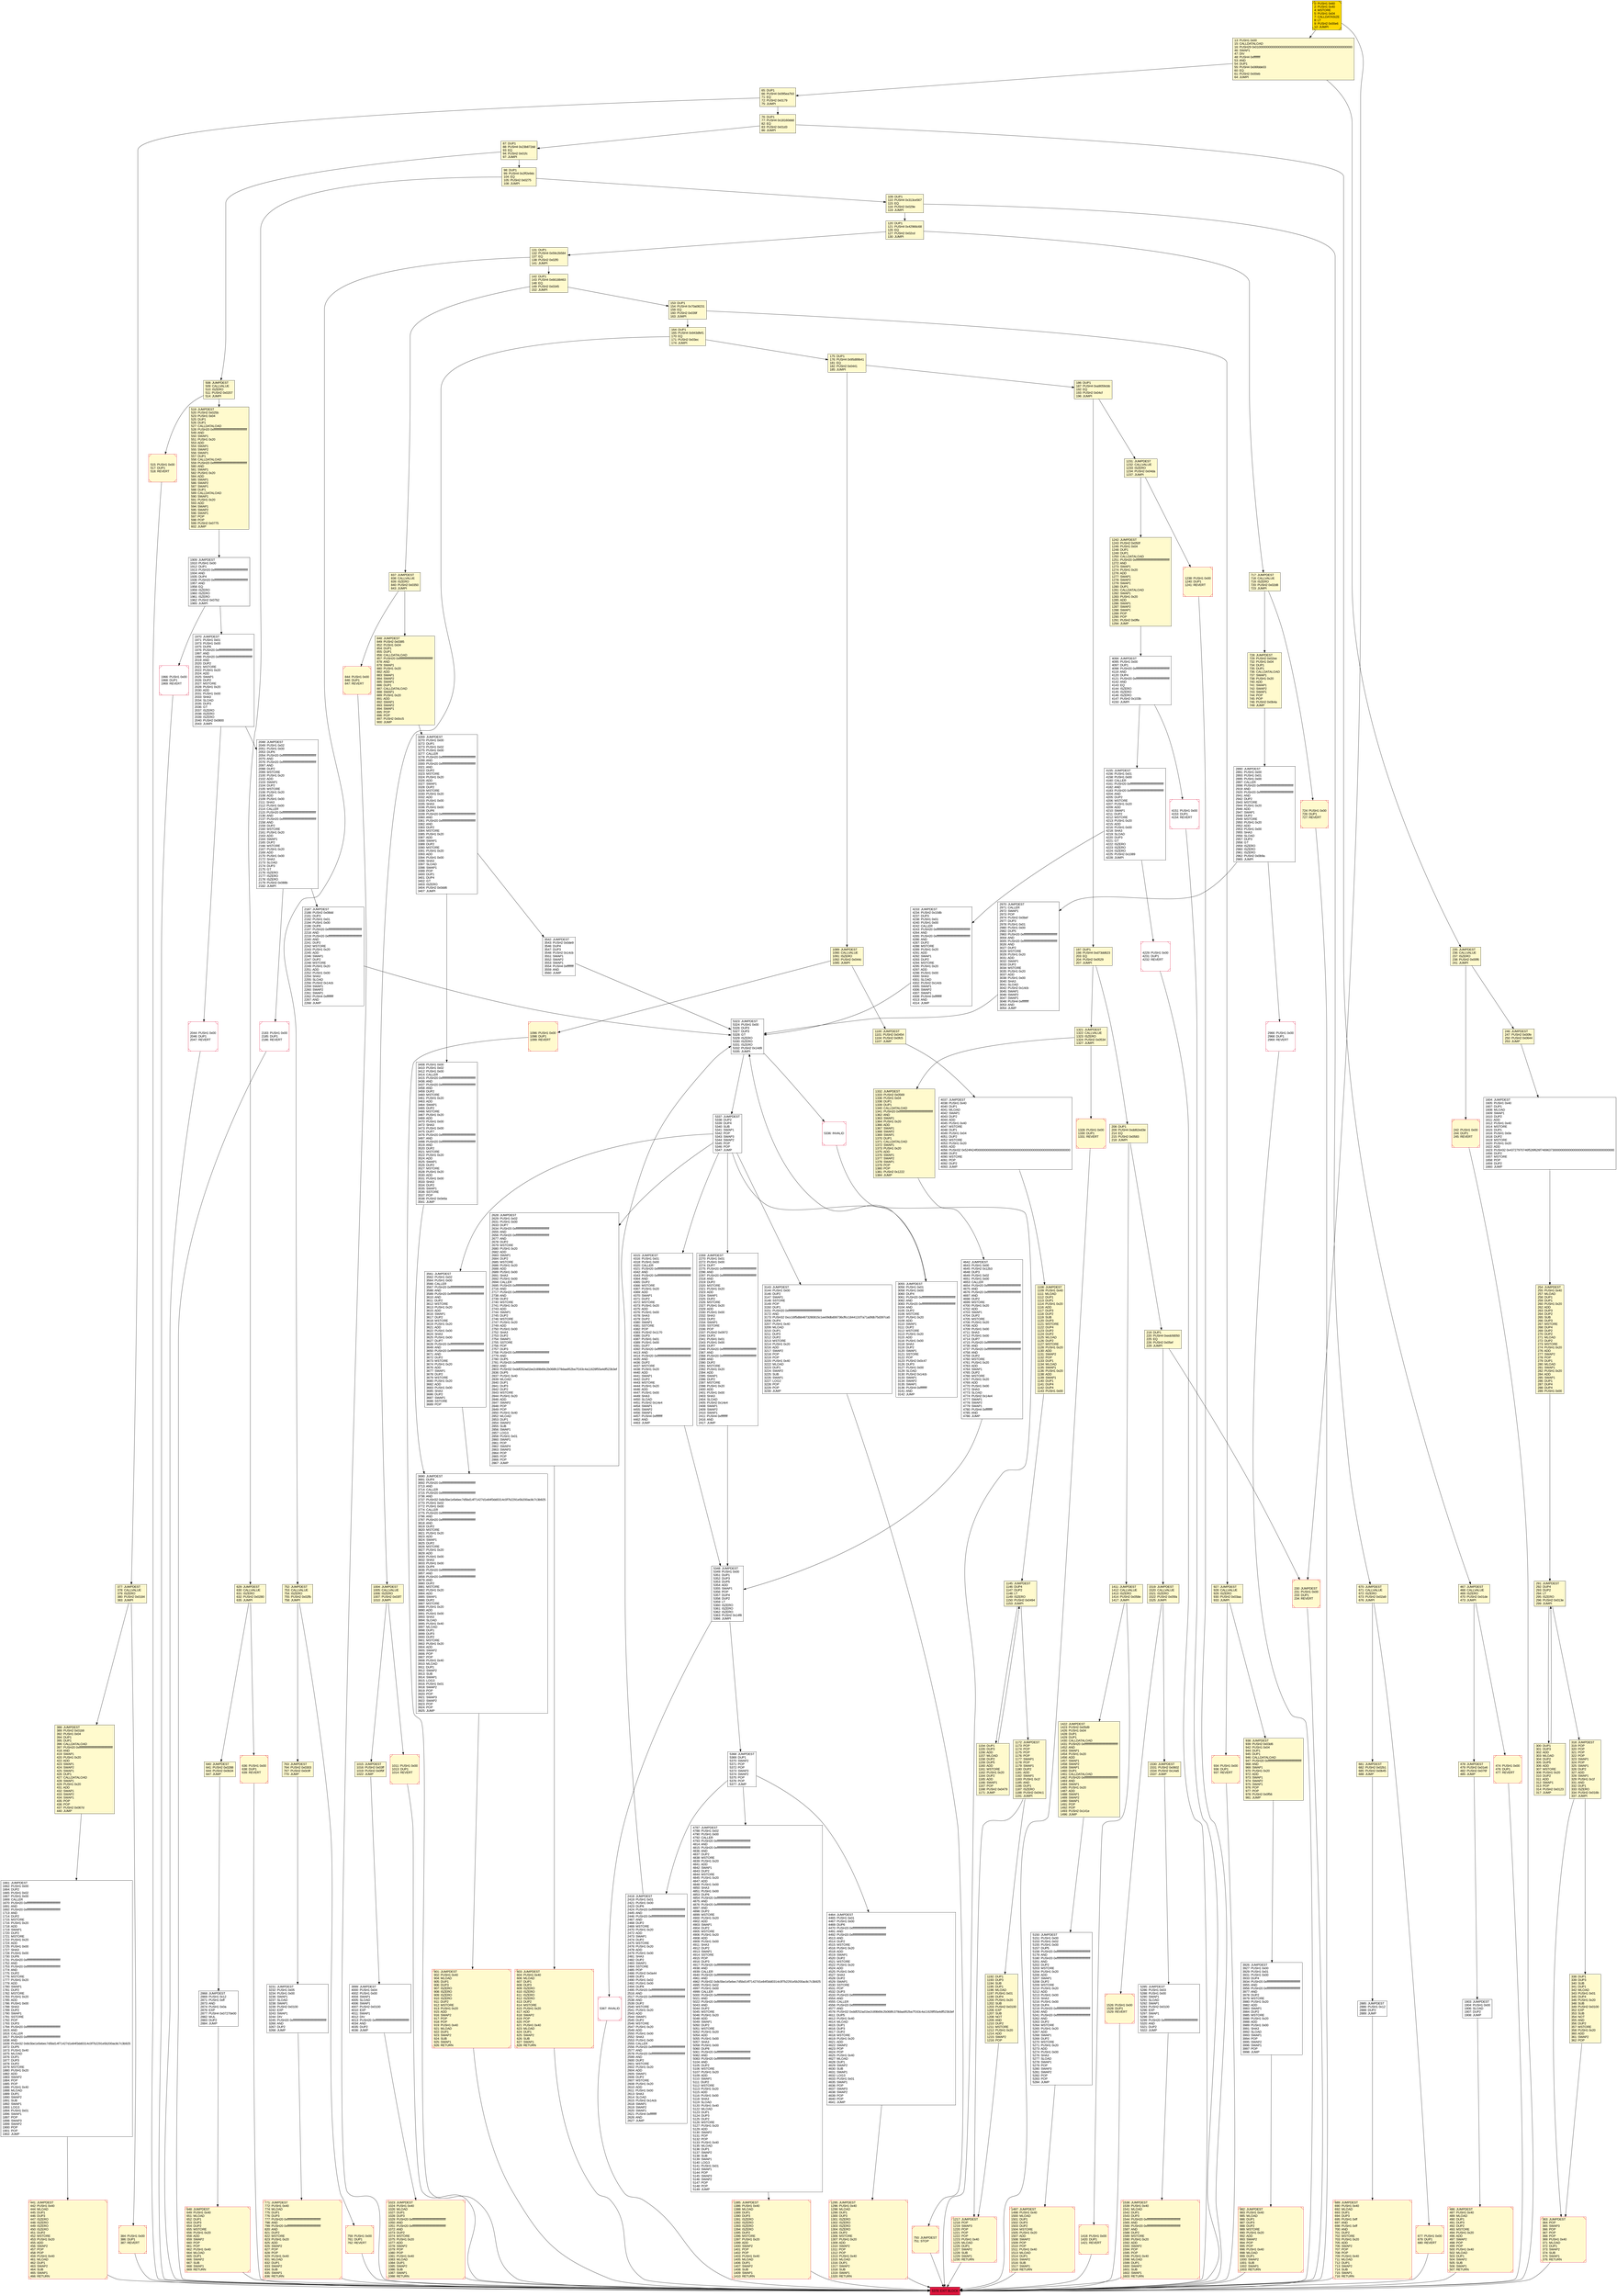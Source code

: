 digraph G {
bgcolor=transparent rankdir=UD;
node [shape=box style=filled color=black fillcolor=white fontname=arial fontcolor=black];
153 [label="153: DUP1\l154: PUSH4 0x70a08231\l159: EQ\l160: PUSH2 0x039f\l163: JUMPI\l" fillcolor=lemonchiffon ];
1154 [label="1154: DUP1\l1155: DUP3\l1156: ADD\l1157: MLOAD\l1158: DUP2\l1159: DUP5\l1160: ADD\l1161: MSTORE\l1162: PUSH1 0x20\l1164: DUP2\l1165: ADD\l1166: SWAP1\l1167: POP\l1168: PUSH2 0x0479\l1171: JUMP\l" fillcolor=lemonchiffon ];
5378 [label="5378: EXIT BLOCK\l" fillcolor=crimson ];
677 [label="677: PUSH1 0x00\l679: DUP1\l680: REVERT\l" fillcolor=lemonchiffon shape=Msquare color=crimson ];
689 [label="689: JUMPDEST\l690: PUSH1 0x40\l692: MLOAD\l693: DUP1\l694: DUP3\l695: PUSH1 0xff\l697: AND\l698: PUSH1 0xff\l700: AND\l701: DUP2\l702: MSTORE\l703: PUSH1 0x20\l705: ADD\l706: SWAP2\l707: POP\l708: POP\l709: PUSH1 0x40\l711: MLOAD\l712: DUP1\l713: SWAP2\l714: SUB\l715: SWAP1\l716: RETURN\l" fillcolor=lemonchiffon shape=Msquare color=crimson ];
1411 [label="1411: JUMPDEST\l1412: CALLVALUE\l1413: ISZERO\l1414: PUSH2 0x058e\l1417: JUMPI\l" fillcolor=lemonchiffon ];
934 [label="934: PUSH1 0x00\l936: DUP1\l937: REVERT\l" fillcolor=lemonchiffon shape=Msquare color=crimson ];
1966 [label="1966: PUSH1 0x00\l1968: DUP1\l1969: REVERT\l" shape=Msquare color=crimson ];
938 [label="938: JUMPDEST\l939: PUSH2 0x03d6\l942: PUSH1 0x04\l944: DUP1\l945: DUP1\l946: CALLDATALOAD\l947: PUSH20 0xffffffffffffffffffffffffffffffffffffffff\l968: AND\l969: SWAP1\l970: PUSH1 0x20\l972: ADD\l973: SWAP1\l974: SWAP2\l975: SWAP1\l976: POP\l977: POP\l978: PUSH2 0x0f56\l981: JUMP\l" fillcolor=lemonchiffon ];
752 [label="752: JUMPDEST\l753: CALLVALUE\l754: ISZERO\l755: PUSH2 0x02fb\l758: JUMPI\l" fillcolor=lemonchiffon ];
5285 [label="5285: JUMPDEST\l5286: PUSH1 0x03\l5288: PUSH1 0x00\l5290: SWAP1\l5291: SLOAD\l5292: SWAP1\l5293: PUSH2 0x0100\l5296: EXP\l5297: SWAP1\l5298: DIV\l5299: PUSH20 0xffffffffffffffffffffffffffffffffffffffff\l5320: AND\l5321: DUP2\l5322: JUMP\l" ];
848 [label="848: JUMPDEST\l849: PUSH2 0x0385\l852: PUSH1 0x04\l854: DUP1\l855: DUP1\l856: CALLDATALOAD\l857: PUSH20 0xffffffffffffffffffffffffffffffffffffffff\l878: AND\l879: SWAP1\l880: PUSH1 0x20\l882: ADD\l883: SWAP1\l884: SWAP2\l885: SWAP1\l886: DUP1\l887: CALLDATALOAD\l888: SWAP1\l889: PUSH1 0x20\l891: ADD\l892: SWAP1\l893: SWAP2\l894: SWAP1\l895: POP\l896: POP\l897: PUSH2 0x0cc5\l900: JUMP\l" fillcolor=lemonchiffon ];
142 [label="142: DUP1\l143: PUSH4 0x66188463\l148: EQ\l149: PUSH2 0x0345\l152: JUMPI\l" fillcolor=lemonchiffon ];
384 [label="384: PUSH1 0x00\l386: DUP1\l387: REVERT\l" fillcolor=lemonchiffon shape=Msquare color=crimson ];
467 [label="467: JUMPDEST\l468: CALLVALUE\l469: ISZERO\l470: PUSH2 0x01de\l473: JUMPI\l" fillcolor=lemonchiffon ];
4229 [label="4229: PUSH1 0x00\l4231: DUP1\l4232: REVERT\l" shape=Msquare color=crimson ];
2183 [label="2183: PUSH1 0x00\l2185: DUP1\l2186: REVERT\l" shape=Msquare color=crimson ];
164 [label="164: DUP1\l165: PUSH4 0x943dfef1\l170: EQ\l171: PUSH2 0x03ec\l174: JUMPI\l" fillcolor=lemonchiffon ];
2418 [label="2418: JUMPDEST\l2419: PUSH1 0x01\l2421: PUSH1 0x00\l2423: DUP6\l2424: PUSH20 0xffffffffffffffffffffffffffffffffffffffff\l2445: AND\l2446: PUSH20 0xffffffffffffffffffffffffffffffffffffffff\l2467: AND\l2468: DUP2\l2469: MSTORE\l2470: PUSH1 0x20\l2472: ADD\l2473: SWAP1\l2474: DUP2\l2475: MSTORE\l2476: PUSH1 0x20\l2478: ADD\l2479: PUSH1 0x00\l2481: SHA3\l2482: DUP2\l2483: SWAP1\l2484: SSTORE\l2485: POP\l2486: PUSH2 0x0a44\l2489: DUP3\l2490: PUSH1 0x02\l2492: PUSH1 0x00\l2494: DUP8\l2495: PUSH20 0xffffffffffffffffffffffffffffffffffffffff\l2516: AND\l2517: PUSH20 0xffffffffffffffffffffffffffffffffffffffff\l2538: AND\l2539: DUP2\l2540: MSTORE\l2541: PUSH1 0x20\l2543: ADD\l2544: SWAP1\l2545: DUP2\l2546: MSTORE\l2547: PUSH1 0x20\l2549: ADD\l2550: PUSH1 0x00\l2552: SHA3\l2553: PUSH1 0x00\l2555: CALLER\l2556: PUSH20 0xffffffffffffffffffffffffffffffffffffffff\l2577: AND\l2578: PUSH20 0xffffffffffffffffffffffffffffffffffffffff\l2599: AND\l2600: DUP2\l2601: MSTORE\l2602: PUSH1 0x20\l2604: ADD\l2605: SWAP1\l2606: DUP2\l2607: MSTORE\l2608: PUSH1 0x20\l2610: ADD\l2611: PUSH1 0x00\l2613: SHA3\l2614: SLOAD\l2615: PUSH2 0x14cb\l2618: SWAP1\l2619: SWAP2\l2620: SWAP1\l2621: PUSH4 0xffffffff\l2626: AND\l2627: JUMP\l" ];
1418 [label="1418: PUSH1 0x00\l1420: DUP1\l1421: REVERT\l" fillcolor=lemonchiffon shape=Msquare color=crimson ];
3561 [label="3561: JUMPDEST\l3562: PUSH1 0x02\l3564: PUSH1 0x00\l3566: CALLER\l3567: PUSH20 0xffffffffffffffffffffffffffffffffffffffff\l3588: AND\l3589: PUSH20 0xffffffffffffffffffffffffffffffffffffffff\l3610: AND\l3611: DUP2\l3612: MSTORE\l3613: PUSH1 0x20\l3615: ADD\l3616: SWAP1\l3617: DUP2\l3618: MSTORE\l3619: PUSH1 0x20\l3621: ADD\l3622: PUSH1 0x00\l3624: SHA3\l3625: PUSH1 0x00\l3627: DUP7\l3628: PUSH20 0xffffffffffffffffffffffffffffffffffffffff\l3649: AND\l3650: PUSH20 0xffffffffffffffffffffffffffffffffffffffff\l3671: AND\l3672: DUP2\l3673: MSTORE\l3674: PUSH1 0x20\l3676: ADD\l3677: SWAP1\l3678: DUP2\l3679: MSTORE\l3680: PUSH1 0x20\l3682: ADD\l3683: PUSH1 0x00\l3685: SHA3\l3686: DUP2\l3687: SWAP1\l3688: SSTORE\l3689: POP\l" ];
3143 [label="3143: JUMPDEST\l3144: PUSH1 0x00\l3146: DUP2\l3147: SWAP1\l3148: SSTORE\l3149: POP\l3150: DUP1\l3151: PUSH20 0xffffffffffffffffffffffffffffffffffffffff\l3172: AND\l3173: PUSH32 0xcc16f5dbb4873280815c1ee09dbd06736cffcc184412cf7a71a0fdb75d397ca5\l3206: DUP4\l3207: PUSH1 0x40\l3209: MLOAD\l3210: DUP1\l3211: DUP3\l3212: DUP2\l3213: MSTORE\l3214: PUSH1 0x20\l3216: ADD\l3217: SWAP2\l3218: POP\l3219: POP\l3220: PUSH1 0x40\l3222: MLOAD\l3223: DUP1\l3224: SWAP2\l3225: SUB\l3226: SWAP1\l3227: LOG2\l3228: POP\l3229: POP\l3230: JUMP\l" ];
1295 [label="1295: JUMPDEST\l1296: PUSH1 0x40\l1298: MLOAD\l1299: DUP1\l1300: DUP3\l1301: ISZERO\l1302: ISZERO\l1303: ISZERO\l1304: ISZERO\l1305: DUP2\l1306: MSTORE\l1307: PUSH1 0x20\l1309: ADD\l1310: SWAP2\l1311: POP\l1312: POP\l1313: PUSH1 0x40\l1315: MLOAD\l1316: DUP1\l1317: SWAP2\l1318: SUB\l1319: SWAP1\l1320: RETURN\l" fillcolor=lemonchiffon shape=Msquare color=crimson ];
388 [label="388: JUMPDEST\l389: PUSH2 0x01b9\l392: PUSH1 0x04\l394: DUP1\l395: DUP1\l396: CALLDATALOAD\l397: PUSH20 0xffffffffffffffffffffffffffffffffffffffff\l418: AND\l419: SWAP1\l420: PUSH1 0x20\l422: ADD\l423: SWAP1\l424: SWAP2\l425: SWAP1\l426: DUP1\l427: CALLDATALOAD\l428: SWAP1\l429: PUSH1 0x20\l431: ADD\l432: SWAP1\l433: SWAP2\l434: SWAP1\l435: POP\l436: POP\l437: PUSH2 0x067d\l440: JUMP\l" fillcolor=lemonchiffon ];
2966 [label="2966: PUSH1 0x00\l2968: DUP1\l2969: REVERT\l" shape=Msquare color=crimson ];
648 [label="648: JUMPDEST\l649: PUSH1 0x40\l651: MLOAD\l652: DUP1\l653: DUP3\l654: DUP2\l655: MSTORE\l656: PUSH1 0x20\l658: ADD\l659: SWAP2\l660: POP\l661: POP\l662: PUSH1 0x40\l664: MLOAD\l665: DUP1\l666: SWAP2\l667: SUB\l668: SWAP1\l669: RETURN\l" fillcolor=lemonchiffon shape=Msquare color=crimson ];
377 [label="377: JUMPDEST\l378: CALLVALUE\l379: ISZERO\l380: PUSH2 0x0184\l383: JUMPI\l" fillcolor=lemonchiffon ];
1909 [label="1909: JUMPDEST\l1910: PUSH1 0x00\l1912: DUP1\l1913: PUSH20 0xffffffffffffffffffffffffffffffffffffffff\l1934: AND\l1935: DUP4\l1936: PUSH20 0xffffffffffffffffffffffffffffffffffffffff\l1957: AND\l1958: EQ\l1959: ISZERO\l1960: ISZERO\l1961: ISZERO\l1962: PUSH2 0x07b2\l1965: JUMPI\l" ];
717 [label="717: JUMPDEST\l718: CALLVALUE\l719: ISZERO\l720: PUSH2 0x02d8\l723: JUMPI\l" fillcolor=lemonchiffon ];
318 [label="318: JUMPDEST\l319: POP\l320: POP\l321: POP\l322: POP\l323: SWAP1\l324: POP\l325: SWAP1\l326: DUP2\l327: ADD\l328: SWAP1\l329: PUSH1 0x1f\l331: AND\l332: DUP1\l333: ISZERO\l334: PUSH2 0x016b\l337: JUMPI\l" fillcolor=lemonchiffon ];
5367 [label="5367: INVALID\l" shape=Msquare color=crimson ];
87 [label="87: DUP1\l88: PUSH4 0x23b872dd\l93: EQ\l94: PUSH2 0x01fc\l97: JUMPI\l" fillcolor=lemonchiffon ];
254 [label="254: JUMPDEST\l255: PUSH1 0x40\l257: MLOAD\l258: DUP1\l259: DUP1\l260: PUSH1 0x20\l262: ADD\l263: DUP3\l264: DUP2\l265: SUB\l266: DUP3\l267: MSTORE\l268: DUP4\l269: DUP2\l270: DUP2\l271: MLOAD\l272: DUP2\l273: MSTORE\l274: PUSH1 0x20\l276: ADD\l277: SWAP2\l278: POP\l279: DUP1\l280: MLOAD\l281: SWAP1\l282: PUSH1 0x20\l284: ADD\l285: SWAP1\l286: DUP1\l287: DUP4\l288: DUP4\l289: PUSH1 0x00\l" fillcolor=lemonchiffon ];
771 [label="771: JUMPDEST\l772: PUSH1 0x40\l774: MLOAD\l775: DUP1\l776: DUP3\l777: PUSH20 0xffffffffffffffffffffffffffffffffffffffff\l798: AND\l799: PUSH20 0xffffffffffffffffffffffffffffffffffffffff\l820: AND\l821: DUP2\l822: MSTORE\l823: PUSH1 0x20\l825: ADD\l826: SWAP2\l827: POP\l828: POP\l829: PUSH1 0x40\l831: MLOAD\l832: DUP1\l833: SWAP2\l834: SUB\l835: SWAP1\l836: RETURN\l" fillcolor=lemonchiffon shape=Msquare color=crimson ];
1538 [label="1538: JUMPDEST\l1539: PUSH1 0x40\l1541: MLOAD\l1542: DUP1\l1543: DUP3\l1544: PUSH20 0xffffffffffffffffffffffffffffffffffffffff\l1565: AND\l1566: PUSH20 0xffffffffffffffffffffffffffffffffffffffff\l1587: AND\l1588: DUP2\l1589: MSTORE\l1590: PUSH1 0x20\l1592: ADD\l1593: SWAP2\l1594: POP\l1595: POP\l1596: PUSH1 0x40\l1598: MLOAD\l1599: DUP1\l1600: SWAP2\l1601: SUB\l1602: SWAP1\l1603: RETURN\l" fillcolor=lemonchiffon shape=Msquare color=crimson ];
3269 [label="3269: JUMPDEST\l3270: PUSH1 0x00\l3272: DUP1\l3273: PUSH1 0x02\l3275: PUSH1 0x00\l3277: CALLER\l3278: PUSH20 0xffffffffffffffffffffffffffffffffffffffff\l3299: AND\l3300: PUSH20 0xffffffffffffffffffffffffffffffffffffffff\l3321: AND\l3322: DUP2\l3323: MSTORE\l3324: PUSH1 0x20\l3326: ADD\l3327: SWAP1\l3328: DUP2\l3329: MSTORE\l3330: PUSH1 0x20\l3332: ADD\l3333: PUSH1 0x00\l3335: SHA3\l3336: PUSH1 0x00\l3338: DUP6\l3339: PUSH20 0xffffffffffffffffffffffffffffffffffffffff\l3360: AND\l3361: PUSH20 0xffffffffffffffffffffffffffffffffffffffff\l3382: AND\l3383: DUP2\l3384: MSTORE\l3385: PUSH1 0x20\l3387: ADD\l3388: SWAP1\l3389: DUP2\l3390: MSTORE\l3391: PUSH1 0x20\l3393: ADD\l3394: PUSH1 0x00\l3396: SHA3\l3397: SLOAD\l3398: SWAP1\l3399: POP\l3400: DUP1\l3401: DUP4\l3402: GT\l3403: ISZERO\l3404: PUSH2 0x0dd6\l3407: JUMPI\l" ];
1011 [label="1011: PUSH1 0x00\l1013: DUP1\l1014: REVERT\l" fillcolor=lemonchiffon shape=Msquare color=crimson ];
76 [label="76: DUP1\l77: PUSH4 0x18160ddd\l82: EQ\l83: PUSH2 0x01d3\l86: JUMPI\l" fillcolor=lemonchiffon ];
242 [label="242: PUSH1 0x00\l244: DUP1\l245: REVERT\l" fillcolor=lemonchiffon shape=Msquare color=crimson ];
246 [label="246: JUMPDEST\l247: PUSH2 0x00fe\l250: PUSH2 0x0644\l253: JUMP\l" fillcolor=lemonchiffon ];
486 [label="486: JUMPDEST\l487: PUSH1 0x40\l489: MLOAD\l490: DUP1\l491: DUP3\l492: DUP2\l493: MSTORE\l494: PUSH1 0x20\l496: ADD\l497: SWAP2\l498: POP\l499: POP\l500: PUSH1 0x40\l502: MLOAD\l503: DUP1\l504: SWAP2\l505: SUB\l506: SWAP1\l507: RETURN\l" fillcolor=lemonchiffon shape=Msquare color=crimson ];
1385 [label="1385: JUMPDEST\l1386: PUSH1 0x40\l1388: MLOAD\l1389: DUP1\l1390: DUP3\l1391: ISZERO\l1392: ISZERO\l1393: ISZERO\l1394: ISZERO\l1395: DUP2\l1396: MSTORE\l1397: PUSH1 0x20\l1399: ADD\l1400: SWAP2\l1401: POP\l1402: POP\l1403: PUSH1 0x40\l1405: MLOAD\l1406: DUP1\l1407: SWAP2\l1408: SUB\l1409: SWAP1\l1410: RETURN\l" fillcolor=lemonchiffon shape=Msquare color=crimson ];
300 [label="300: DUP1\l301: DUP3\l302: ADD\l303: MLOAD\l304: DUP2\l305: DUP5\l306: ADD\l307: MSTORE\l308: PUSH1 0x20\l310: DUP2\l311: ADD\l312: SWAP1\l313: POP\l314: PUSH2 0x0123\l317: JUMP\l" fillcolor=lemonchiffon ];
759 [label="759: PUSH1 0x00\l761: DUP1\l762: REVERT\l" fillcolor=lemonchiffon shape=Msquare color=crimson ];
927 [label="927: JUMPDEST\l928: CALLVALUE\l929: ISZERO\l930: PUSH2 0x03aa\l933: JUMPI\l" fillcolor=lemonchiffon ];
1526 [label="1526: PUSH1 0x00\l1528: DUP1\l1529: REVERT\l" fillcolor=lemonchiffon shape=Msquare color=crimson ];
338 [label="338: DUP1\l339: DUP3\l340: SUB\l341: DUP1\l342: MLOAD\l343: PUSH1 0x01\l345: DUP4\l346: PUSH1 0x20\l348: SUB\l349: PUSH2 0x0100\l352: EXP\l353: SUB\l354: NOT\l355: AND\l356: DUP2\l357: MSTORE\l358: PUSH1 0x20\l360: ADD\l361: SWAP2\l362: POP\l" fillcolor=lemonchiffon ];
1217 [label="1217: JUMPDEST\l1218: POP\l1219: SWAP3\l1220: POP\l1221: POP\l1222: POP\l1223: PUSH1 0x40\l1225: MLOAD\l1226: DUP1\l1227: SWAP2\l1228: SUB\l1229: SWAP1\l1230: RETURN\l" fillcolor=lemonchiffon shape=Msquare color=crimson ];
3999 [label="3999: JUMPDEST\l4000: PUSH1 0x04\l4002: PUSH1 0x00\l4004: SWAP1\l4005: SLOAD\l4006: SWAP1\l4007: PUSH2 0x0100\l4010: EXP\l4011: SWAP1\l4012: DIV\l4013: PUSH20 0xffffffffffffffffffffffffffffffffffffffff\l4034: AND\l4035: DUP2\l4036: JUMP\l" ];
2044 [label="2044: PUSH1 0x00\l2046: DUP1\l2047: REVERT\l" shape=Msquare color=crimson ];
519 [label="519: JUMPDEST\l520: PUSH2 0x025b\l523: PUSH1 0x04\l525: DUP1\l526: DUP1\l527: CALLDATALOAD\l528: PUSH20 0xffffffffffffffffffffffffffffffffffffffff\l549: AND\l550: SWAP1\l551: PUSH1 0x20\l553: ADD\l554: SWAP1\l555: SWAP2\l556: SWAP1\l557: DUP1\l558: CALLDATALOAD\l559: PUSH20 0xffffffffffffffffffffffffffffffffffffffff\l580: AND\l581: SWAP1\l582: PUSH1 0x20\l584: ADD\l585: SWAP1\l586: SWAP2\l587: SWAP1\l588: DUP1\l589: CALLDATALOAD\l590: SWAP1\l591: PUSH1 0x20\l593: ADD\l594: SWAP1\l595: SWAP2\l596: SWAP1\l597: POP\l598: POP\l599: PUSH2 0x0775\l602: JUMP\l" fillcolor=lemonchiffon ];
4787 [label="4787: JUMPDEST\l4788: PUSH1 0x02\l4790: PUSH1 0x00\l4792: CALLER\l4793: PUSH20 0xffffffffffffffffffffffffffffffffffffffff\l4814: AND\l4815: PUSH20 0xffffffffffffffffffffffffffffffffffffffff\l4836: AND\l4837: DUP2\l4838: MSTORE\l4839: PUSH1 0x20\l4841: ADD\l4842: SWAP1\l4843: DUP2\l4844: MSTORE\l4845: PUSH1 0x20\l4847: ADD\l4848: PUSH1 0x00\l4850: SHA3\l4851: PUSH1 0x00\l4853: DUP6\l4854: PUSH20 0xffffffffffffffffffffffffffffffffffffffff\l4875: AND\l4876: PUSH20 0xffffffffffffffffffffffffffffffffffffffff\l4897: AND\l4898: DUP2\l4899: MSTORE\l4900: PUSH1 0x20\l4902: ADD\l4903: SWAP1\l4904: DUP2\l4905: MSTORE\l4906: PUSH1 0x20\l4908: ADD\l4909: PUSH1 0x00\l4911: SHA3\l4912: DUP2\l4913: SWAP1\l4914: SSTORE\l4915: POP\l4916: DUP3\l4917: PUSH20 0xffffffffffffffffffffffffffffffffffffffff\l4938: AND\l4939: CALLER\l4940: PUSH20 0xffffffffffffffffffffffffffffffffffffffff\l4961: AND\l4962: PUSH32 0x8c5be1e5ebec7d5bd14f71427d1e84f3dd0314c0f7b2291e5b200ac8c7c3b925\l4995: PUSH1 0x02\l4997: PUSH1 0x00\l4999: CALLER\l5000: PUSH20 0xffffffffffffffffffffffffffffffffffffffff\l5021: AND\l5022: PUSH20 0xffffffffffffffffffffffffffffffffffffffff\l5043: AND\l5044: DUP2\l5045: MSTORE\l5046: PUSH1 0x20\l5048: ADD\l5049: SWAP1\l5050: DUP2\l5051: MSTORE\l5052: PUSH1 0x20\l5054: ADD\l5055: PUSH1 0x00\l5057: SHA3\l5058: PUSH1 0x00\l5060: DUP8\l5061: PUSH20 0xffffffffffffffffffffffffffffffffffffffff\l5082: AND\l5083: PUSH20 0xffffffffffffffffffffffffffffffffffffffff\l5104: AND\l5105: DUP2\l5106: MSTORE\l5107: PUSH1 0x20\l5109: ADD\l5110: SWAP1\l5111: DUP2\l5112: MSTORE\l5113: PUSH1 0x20\l5115: ADD\l5116: PUSH1 0x00\l5118: SHA3\l5119: SLOAD\l5120: PUSH1 0x40\l5122: MLOAD\l5123: DUP1\l5124: DUP3\l5125: DUP2\l5126: MSTORE\l5127: PUSH1 0x20\l5129: ADD\l5130: SWAP2\l5131: POP\l5132: POP\l5133: PUSH1 0x40\l5135: MLOAD\l5136: DUP1\l5137: SWAP2\l5138: SUB\l5139: SWAP1\l5140: LOG3\l5141: PUSH1 0x01\l5143: SWAP1\l5144: POP\l5145: SWAP3\l5146: SWAP2\l5147: POP\l5148: POP\l5149: JUMP\l" ];
4037 [label="4037: JUMPDEST\l4038: PUSH1 0x40\l4040: DUP1\l4041: MLOAD\l4042: SWAP1\l4043: DUP2\l4044: ADD\l4045: PUSH1 0x40\l4047: MSTORE\l4048: DUP1\l4049: PUSH1 0x04\l4051: DUP2\l4052: MSTORE\l4053: PUSH1 0x20\l4055: ADD\l4056: PUSH32 0x524f424f00000000000000000000000000000000000000000000000000000000\l4089: DUP2\l4090: MSTORE\l4091: POP\l4092: DUP2\l4093: JUMP\l" ];
1970 [label="1970: JUMPDEST\l1971: PUSH1 0x01\l1973: PUSH1 0x00\l1975: DUP6\l1976: PUSH20 0xffffffffffffffffffffffffffffffffffffffff\l1997: AND\l1998: PUSH20 0xffffffffffffffffffffffffffffffffffffffff\l2019: AND\l2020: DUP2\l2021: MSTORE\l2022: PUSH1 0x20\l2024: ADD\l2025: SWAP1\l2026: DUP2\l2027: MSTORE\l2028: PUSH1 0x20\l2030: ADD\l2031: PUSH1 0x00\l2033: SHA3\l2034: SLOAD\l2035: DUP3\l2036: GT\l2037: ISZERO\l2038: ISZERO\l2039: ISZERO\l2040: PUSH2 0x0800\l2043: JUMPI\l" ];
186 [label="186: DUP1\l187: PUSH4 0xa9059cbb\l192: EQ\l193: PUSH2 0x04cf\l196: JUMPI\l" fillcolor=lemonchiffon ];
131 [label="131: DUP1\l132: PUSH4 0x59c2b584\l137: EQ\l138: PUSH2 0x02f0\l141: JUMPI\l" fillcolor=lemonchiffon ];
982 [label="982: JUMPDEST\l983: PUSH1 0x40\l985: MLOAD\l986: DUP1\l987: DUP3\l988: DUP2\l989: MSTORE\l990: PUSH1 0x20\l992: ADD\l993: SWAP2\l994: POP\l995: POP\l996: PUSH1 0x40\l998: MLOAD\l999: DUP1\l1000: SWAP2\l1001: SUB\l1002: SWAP1\l1003: RETURN\l" fillcolor=lemonchiffon shape=Msquare color=crimson ];
603 [label="603: JUMPDEST\l604: PUSH1 0x40\l606: MLOAD\l607: DUP1\l608: DUP3\l609: ISZERO\l610: ISZERO\l611: ISZERO\l612: ISZERO\l613: DUP2\l614: MSTORE\l615: PUSH1 0x20\l617: ADD\l618: SWAP2\l619: POP\l620: POP\l621: PUSH1 0x40\l623: MLOAD\l624: DUP1\l625: SWAP2\l626: SUB\l627: SWAP1\l628: RETURN\l" fillcolor=lemonchiffon shape=Msquare color=crimson ];
5336 [label="5336: INVALID\l" shape=Msquare color=crimson ];
1497 [label="1497: JUMPDEST\l1498: PUSH1 0x40\l1500: MLOAD\l1501: DUP1\l1502: DUP3\l1503: DUP2\l1504: MSTORE\l1505: PUSH1 0x20\l1507: ADD\l1508: SWAP2\l1509: POP\l1510: POP\l1511: PUSH1 0x40\l1513: MLOAD\l1514: DUP1\l1515: SWAP2\l1516: SUB\l1517: SWAP1\l1518: RETURN\l" fillcolor=lemonchiffon shape=Msquare color=crimson ];
508 [label="508: JUMPDEST\l509: CALLVALUE\l510: ISZERO\l511: PUSH2 0x0207\l514: JUMPI\l" fillcolor=lemonchiffon ];
1172 [label="1172: JUMPDEST\l1173: POP\l1174: POP\l1175: POP\l1176: POP\l1177: SWAP1\l1178: POP\l1179: SWAP1\l1180: DUP2\l1181: ADD\l1182: SWAP1\l1183: PUSH1 0x1f\l1185: AND\l1186: DUP1\l1187: ISZERO\l1188: PUSH2 0x04c1\l1191: JUMPI\l" fillcolor=lemonchiffon ];
724 [label="724: PUSH1 0x00\l726: DUP1\l727: REVERT\l" fillcolor=lemonchiffon shape=Msquare color=crimson ];
1089 [label="1089: JUMPDEST\l1090: CALLVALUE\l1091: ISZERO\l1092: PUSH2 0x044c\l1095: JUMPI\l" fillcolor=lemonchiffon ];
1238 [label="1238: PUSH1 0x00\l1240: DUP1\l1241: REVERT\l" fillcolor=lemonchiffon shape=Msquare color=crimson ];
219 [label="219: DUP1\l220: PUSH4 0xedcfd050\l225: EQ\l226: PUSH2 0x05ef\l229: JUMPI\l" fillcolor=lemonchiffon ];
1519 [label="1519: JUMPDEST\l1520: CALLVALUE\l1521: ISZERO\l1522: PUSH2 0x05fa\l1525: JUMPI\l" fillcolor=lemonchiffon ];
750 [label="750: JUMPDEST\l751: STOP\l" fillcolor=lemonchiffon shape=Msquare color=crimson ];
474 [label="474: PUSH1 0x00\l476: DUP1\l477: REVERT\l" fillcolor=lemonchiffon shape=Msquare color=crimson ];
5150 [label="5150: JUMPDEST\l5151: PUSH1 0x00\l5153: PUSH1 0x02\l5155: PUSH1 0x00\l5157: DUP5\l5158: PUSH20 0xffffffffffffffffffffffffffffffffffffffff\l5179: AND\l5180: PUSH20 0xffffffffffffffffffffffffffffffffffffffff\l5201: AND\l5202: DUP2\l5203: MSTORE\l5204: PUSH1 0x20\l5206: ADD\l5207: SWAP1\l5208: DUP2\l5209: MSTORE\l5210: PUSH1 0x20\l5212: ADD\l5213: PUSH1 0x00\l5215: SHA3\l5216: PUSH1 0x00\l5218: DUP4\l5219: PUSH20 0xffffffffffffffffffffffffffffffffffffffff\l5240: AND\l5241: PUSH20 0xffffffffffffffffffffffffffffffffffffffff\l5262: AND\l5263: DUP2\l5264: MSTORE\l5265: PUSH1 0x20\l5267: ADD\l5268: SWAP1\l5269: DUP2\l5270: MSTORE\l5271: PUSH1 0x20\l5273: ADD\l5274: PUSH1 0x00\l5276: SHA3\l5277: SLOAD\l5278: SWAP1\l5279: POP\l5280: SWAP3\l5281: SWAP2\l5282: POP\l5283: POP\l5284: JUMP\l" ];
3690 [label="3690: JUMPDEST\l3691: DUP4\l3692: PUSH20 0xffffffffffffffffffffffffffffffffffffffff\l3713: AND\l3714: CALLER\l3715: PUSH20 0xffffffffffffffffffffffffffffffffffffffff\l3736: AND\l3737: PUSH32 0x8c5be1e5ebec7d5bd14f71427d1e84f3dd0314c0f7b2291e5b200ac8c7c3b925\l3770: PUSH1 0x02\l3772: PUSH1 0x00\l3774: CALLER\l3775: PUSH20 0xffffffffffffffffffffffffffffffffffffffff\l3796: AND\l3797: PUSH20 0xffffffffffffffffffffffffffffffffffffffff\l3818: AND\l3819: DUP2\l3820: MSTORE\l3821: PUSH1 0x20\l3823: ADD\l3824: SWAP1\l3825: DUP2\l3826: MSTORE\l3827: PUSH1 0x20\l3829: ADD\l3830: PUSH1 0x00\l3832: SHA3\l3833: PUSH1 0x00\l3835: DUP9\l3836: PUSH20 0xffffffffffffffffffffffffffffffffffffffff\l3857: AND\l3858: PUSH20 0xffffffffffffffffffffffffffffffffffffffff\l3879: AND\l3880: DUP2\l3881: MSTORE\l3882: PUSH1 0x20\l3884: ADD\l3885: SWAP1\l3886: DUP2\l3887: MSTORE\l3888: PUSH1 0x20\l3890: ADD\l3891: PUSH1 0x00\l3893: SHA3\l3894: SLOAD\l3895: PUSH1 0x40\l3897: MLOAD\l3898: DUP1\l3899: DUP3\l3900: DUP2\l3901: MSTORE\l3902: PUSH1 0x20\l3904: ADD\l3905: SWAP2\l3906: POP\l3907: POP\l3908: PUSH1 0x40\l3910: MLOAD\l3911: DUP1\l3912: SWAP2\l3913: SUB\l3914: SWAP1\l3915: LOG3\l3916: PUSH1 0x01\l3918: SWAP2\l3919: POP\l3920: POP\l3921: SWAP3\l3922: SWAP2\l3923: POP\l3924: POP\l3925: JUMP\l" ];
441 [label="441: JUMPDEST\l442: PUSH1 0x40\l444: MLOAD\l445: DUP1\l446: DUP3\l447: ISZERO\l448: ISZERO\l449: ISZERO\l450: ISZERO\l451: DUP2\l452: MSTORE\l453: PUSH1 0x20\l455: ADD\l456: SWAP2\l457: POP\l458: POP\l459: PUSH1 0x40\l461: MLOAD\l462: DUP1\l463: SWAP2\l464: SUB\l465: SWAP1\l466: RETURN\l" fillcolor=lemonchiffon shape=Msquare color=crimson ];
1145 [label="1145: JUMPDEST\l1146: DUP4\l1147: DUP2\l1148: LT\l1149: ISZERO\l1150: PUSH2 0x0494\l1153: JUMPI\l" fillcolor=lemonchiffon ];
109 [label="109: DUP1\l110: PUSH4 0x313ce567\l115: EQ\l116: PUSH2 0x029e\l119: JUMPI\l" fillcolor=lemonchiffon ];
208 [label="208: DUP1\l209: PUSH4 0xdd62ed3e\l214: EQ\l215: PUSH2 0x0583\l218: JUMPI\l" fillcolor=lemonchiffon ];
1530 [label="1530: JUMPDEST\l1531: PUSH2 0x0602\l1534: PUSH2 0x14a5\l1537: JUMP\l" fillcolor=lemonchiffon ];
1328 [label="1328: PUSH1 0x00\l1330: DUP1\l1331: REVERT\l" fillcolor=lemonchiffon shape=Msquare color=crimson ];
1100 [label="1100: JUMPDEST\l1101: PUSH2 0x0454\l1104: PUSH2 0x0fc5\l1107: JUMP\l" fillcolor=lemonchiffon ];
1231 [label="1231: JUMPDEST\l1232: CALLVALUE\l1233: ISZERO\l1234: PUSH2 0x04da\l1237: JUMPI\l" fillcolor=lemonchiffon ];
5368 [label="5368: JUMPDEST\l5369: DUP1\l5370: SWAP2\l5371: POP\l5372: POP\l5373: SWAP3\l5374: SWAP2\l5375: POP\l5376: POP\l5377: JUMP\l" ];
65 [label="65: DUP1\l66: PUSH4 0x095ea7b3\l71: EQ\l72: PUSH2 0x0179\l75: JUMPI\l" fillcolor=lemonchiffon ];
4151 [label="4151: PUSH1 0x00\l4153: DUP1\l4154: REVERT\l" shape=Msquare color=crimson ];
2269 [label="2269: JUMPDEST\l2270: PUSH1 0x01\l2272: PUSH1 0x00\l2274: DUP7\l2275: PUSH20 0xffffffffffffffffffffffffffffffffffffffff\l2296: AND\l2297: PUSH20 0xffffffffffffffffffffffffffffffffffffffff\l2318: AND\l2319: DUP2\l2320: MSTORE\l2321: PUSH1 0x20\l2323: ADD\l2324: SWAP1\l2325: DUP2\l2326: MSTORE\l2327: PUSH1 0x20\l2329: ADD\l2330: PUSH1 0x00\l2332: SHA3\l2333: DUP2\l2334: SWAP1\l2335: SSTORE\l2336: POP\l2337: PUSH2 0x0972\l2340: DUP3\l2341: PUSH1 0x01\l2343: PUSH1 0x00\l2345: DUP7\l2346: PUSH20 0xffffffffffffffffffffffffffffffffffffffff\l2367: AND\l2368: PUSH20 0xffffffffffffffffffffffffffffffffffffffff\l2389: AND\l2390: DUP2\l2391: MSTORE\l2392: PUSH1 0x20\l2394: ADD\l2395: SWAP1\l2396: DUP2\l2397: MSTORE\l2398: PUSH1 0x20\l2400: ADD\l2401: PUSH1 0x00\l2403: SHA3\l2404: SLOAD\l2405: PUSH2 0x14e4\l2408: SWAP1\l2409: SWAP2\l2410: SWAP1\l2411: PUSH4 0xffffffff\l2416: AND\l2417: JUMP\l" ];
0 [label="0: PUSH1 0x60\l2: PUSH1 0x40\l4: MSTORE\l5: PUSH1 0x04\l7: CALLDATASIZE\l8: LT\l9: PUSH2 0x00e6\l12: JUMPI\l" fillcolor=lemonchiffon shape=Msquare fillcolor=gold ];
2048 [label="2048: JUMPDEST\l2049: PUSH1 0x02\l2051: PUSH1 0x00\l2053: DUP6\l2054: PUSH20 0xffffffffffffffffffffffffffffffffffffffff\l2075: AND\l2076: PUSH20 0xffffffffffffffffffffffffffffffffffffffff\l2097: AND\l2098: DUP2\l2099: MSTORE\l2100: PUSH1 0x20\l2102: ADD\l2103: SWAP1\l2104: DUP2\l2105: MSTORE\l2106: PUSH1 0x20\l2108: ADD\l2109: PUSH1 0x00\l2111: SHA3\l2112: PUSH1 0x00\l2114: CALLER\l2115: PUSH20 0xffffffffffffffffffffffffffffffffffffffff\l2136: AND\l2137: PUSH20 0xffffffffffffffffffffffffffffffffffffffff\l2158: AND\l2159: DUP2\l2160: MSTORE\l2161: PUSH1 0x20\l2163: ADD\l2164: SWAP1\l2165: DUP2\l2166: MSTORE\l2167: PUSH1 0x20\l2169: ADD\l2170: PUSH1 0x00\l2172: SHA3\l2173: SLOAD\l2174: DUP3\l2175: GT\l2176: ISZERO\l2177: ISZERO\l2178: ISZERO\l2179: PUSH2 0x088b\l2182: JUMPI\l" ];
4094 [label="4094: JUMPDEST\l4095: PUSH1 0x00\l4097: DUP1\l4098: PUSH20 0xffffffffffffffffffffffffffffffffffffffff\l4119: AND\l4120: DUP4\l4121: PUSH20 0xffffffffffffffffffffffffffffffffffffffff\l4142: AND\l4143: EQ\l4144: ISZERO\l4145: ISZERO\l4146: ISZERO\l4147: PUSH2 0x103b\l4150: JUMPI\l" ];
515 [label="515: PUSH1 0x00\l517: DUP1\l518: REVERT\l" fillcolor=lemonchiffon shape=Msquare color=crimson ];
1422 [label="1422: JUMPDEST\l1423: PUSH2 0x05d9\l1426: PUSH1 0x04\l1428: DUP1\l1429: DUP1\l1430: CALLDATALOAD\l1431: PUSH20 0xffffffffffffffffffffffffffffffffffffffff\l1452: AND\l1453: SWAP1\l1454: PUSH1 0x20\l1456: ADD\l1457: SWAP1\l1458: SWAP2\l1459: SWAP1\l1460: DUP1\l1461: CALLDATALOAD\l1462: PUSH20 0xffffffffffffffffffffffffffffffffffffffff\l1483: AND\l1484: SWAP1\l1485: PUSH1 0x20\l1487: ADD\l1488: SWAP1\l1489: SWAP2\l1490: SWAP1\l1491: POP\l1492: POP\l1493: PUSH2 0x141e\l1496: JUMP\l" fillcolor=lemonchiffon ];
1192 [label="1192: DUP1\l1193: DUP3\l1194: SUB\l1195: DUP1\l1196: MLOAD\l1197: PUSH1 0x01\l1199: DUP4\l1200: PUSH1 0x20\l1202: SUB\l1203: PUSH2 0x0100\l1206: EXP\l1207: SUB\l1208: NOT\l1209: AND\l1210: DUP2\l1211: MSTORE\l1212: PUSH1 0x20\l1214: ADD\l1215: SWAP2\l1216: POP\l" fillcolor=lemonchiffon ];
629 [label="629: JUMPDEST\l630: CALLVALUE\l631: ISZERO\l632: PUSH2 0x0280\l635: JUMPI\l" fillcolor=lemonchiffon ];
235 [label="235: JUMPDEST\l236: CALLVALUE\l237: ISZERO\l238: PUSH2 0x00f6\l241: JUMPI\l" fillcolor=lemonchiffon ];
4642 [label="4642: JUMPDEST\l4643: PUSH1 0x00\l4645: PUSH2 0x12b3\l4648: DUP3\l4649: PUSH1 0x02\l4651: PUSH1 0x00\l4653: CALLER\l4654: PUSH20 0xffffffffffffffffffffffffffffffffffffffff\l4675: AND\l4676: PUSH20 0xffffffffffffffffffffffffffffffffffffffff\l4697: AND\l4698: DUP2\l4699: MSTORE\l4700: PUSH1 0x20\l4702: ADD\l4703: SWAP1\l4704: DUP2\l4705: MSTORE\l4706: PUSH1 0x20\l4708: ADD\l4709: PUSH1 0x00\l4711: SHA3\l4712: PUSH1 0x00\l4714: DUP7\l4715: PUSH20 0xffffffffffffffffffffffffffffffffffffffff\l4736: AND\l4737: PUSH20 0xffffffffffffffffffffffffffffffffffffffff\l4758: AND\l4759: DUP2\l4760: MSTORE\l4761: PUSH1 0x20\l4763: ADD\l4764: SWAP1\l4765: DUP2\l4766: MSTORE\l4767: PUSH1 0x20\l4769: ADD\l4770: PUSH1 0x00\l4772: SHA3\l4773: SLOAD\l4774: PUSH2 0x14e4\l4777: SWAP1\l4778: SWAP2\l4779: SWAP1\l4780: PUSH4 0xffffffff\l4785: AND\l4786: JUMP\l" ];
1023 [label="1023: JUMPDEST\l1024: PUSH1 0x40\l1026: MLOAD\l1027: DUP1\l1028: DUP3\l1029: PUSH20 0xffffffffffffffffffffffffffffffffffffffff\l1050: AND\l1051: PUSH20 0xffffffffffffffffffffffffffffffffffffffff\l1072: AND\l1073: DUP2\l1074: MSTORE\l1075: PUSH1 0x20\l1077: ADD\l1078: SWAP2\l1079: POP\l1080: POP\l1081: PUSH1 0x40\l1083: MLOAD\l1084: DUP1\l1085: SWAP2\l1086: SUB\l1087: SWAP1\l1088: RETURN\l" fillcolor=lemonchiffon shape=Msquare color=crimson ];
175 [label="175: DUP1\l176: PUSH4 0x95d89b41\l181: EQ\l182: PUSH2 0x0441\l185: JUMPI\l" fillcolor=lemonchiffon ];
2628 [label="2628: JUMPDEST\l2629: PUSH1 0x02\l2631: PUSH1 0x00\l2633: DUP7\l2634: PUSH20 0xffffffffffffffffffffffffffffffffffffffff\l2655: AND\l2656: PUSH20 0xffffffffffffffffffffffffffffffffffffffff\l2677: AND\l2678: DUP2\l2679: MSTORE\l2680: PUSH1 0x20\l2682: ADD\l2683: SWAP1\l2684: DUP2\l2685: MSTORE\l2686: PUSH1 0x20\l2688: ADD\l2689: PUSH1 0x00\l2691: SHA3\l2692: PUSH1 0x00\l2694: CALLER\l2695: PUSH20 0xffffffffffffffffffffffffffffffffffffffff\l2716: AND\l2717: PUSH20 0xffffffffffffffffffffffffffffffffffffffff\l2738: AND\l2739: DUP2\l2740: MSTORE\l2741: PUSH1 0x20\l2743: ADD\l2744: SWAP1\l2745: DUP2\l2746: MSTORE\l2747: PUSH1 0x20\l2749: ADD\l2750: PUSH1 0x00\l2752: SHA3\l2753: DUP2\l2754: SWAP1\l2755: SSTORE\l2756: POP\l2757: DUP3\l2758: PUSH20 0xffffffffffffffffffffffffffffffffffffffff\l2779: AND\l2780: DUP5\l2781: PUSH20 0xffffffffffffffffffffffffffffffffffffffff\l2802: AND\l2803: PUSH32 0xddf252ad1be2c89b69c2b068fc378daa952ba7f163c4a11628f55a4df523b3ef\l2836: DUP5\l2837: PUSH1 0x40\l2839: MLOAD\l2840: DUP1\l2841: DUP3\l2842: DUP2\l2843: MSTORE\l2844: PUSH1 0x20\l2846: ADD\l2847: SWAP2\l2848: POP\l2849: POP\l2850: PUSH1 0x40\l2852: MLOAD\l2853: DUP1\l2854: SWAP2\l2855: SUB\l2856: SWAP1\l2857: LOG3\l2858: PUSH1 0x01\l2860: SWAP1\l2861: POP\l2862: SWAP4\l2863: SWAP3\l2864: POP\l2865: POP\l2866: POP\l2867: JUMP\l" ];
3926 [label="3926: JUMPDEST\l3927: PUSH1 0x00\l3929: PUSH1 0x01\l3931: PUSH1 0x00\l3933: DUP4\l3934: PUSH20 0xffffffffffffffffffffffffffffffffffffffff\l3955: AND\l3956: PUSH20 0xffffffffffffffffffffffffffffffffffffffff\l3977: AND\l3978: DUP2\l3979: MSTORE\l3980: PUSH1 0x20\l3982: ADD\l3983: SWAP1\l3984: DUP2\l3985: MSTORE\l3986: PUSH1 0x20\l3988: ADD\l3989: PUSH1 0x00\l3991: SHA3\l3992: SLOAD\l3993: SWAP1\l3994: POP\l3995: SWAP2\l3996: SWAP1\l3997: POP\l3998: JUMP\l" ];
901 [label="901: JUMPDEST\l902: PUSH1 0x40\l904: MLOAD\l905: DUP1\l906: DUP3\l907: ISZERO\l908: ISZERO\l909: ISZERO\l910: ISZERO\l911: DUP2\l912: MSTORE\l913: PUSH1 0x20\l915: ADD\l916: SWAP2\l917: POP\l918: POP\l919: PUSH1 0x40\l921: MLOAD\l922: DUP1\l923: SWAP2\l924: SUB\l925: SWAP1\l926: RETURN\l" fillcolor=lemonchiffon shape=Msquare color=crimson ];
670 [label="670: JUMPDEST\l671: CALLVALUE\l672: ISZERO\l673: PUSH2 0x02a9\l676: JUMPI\l" fillcolor=lemonchiffon ];
1661 [label="1661: JUMPDEST\l1662: PUSH1 0x00\l1664: DUP2\l1665: PUSH1 0x02\l1667: PUSH1 0x00\l1669: CALLER\l1670: PUSH20 0xffffffffffffffffffffffffffffffffffffffff\l1691: AND\l1692: PUSH20 0xffffffffffffffffffffffffffffffffffffffff\l1713: AND\l1714: DUP2\l1715: MSTORE\l1716: PUSH1 0x20\l1718: ADD\l1719: SWAP1\l1720: DUP2\l1721: MSTORE\l1722: PUSH1 0x20\l1724: ADD\l1725: PUSH1 0x00\l1727: SHA3\l1728: PUSH1 0x00\l1730: DUP6\l1731: PUSH20 0xffffffffffffffffffffffffffffffffffffffff\l1752: AND\l1753: PUSH20 0xffffffffffffffffffffffffffffffffffffffff\l1774: AND\l1775: DUP2\l1776: MSTORE\l1777: PUSH1 0x20\l1779: ADD\l1780: SWAP1\l1781: DUP2\l1782: MSTORE\l1783: PUSH1 0x20\l1785: ADD\l1786: PUSH1 0x00\l1788: SHA3\l1789: DUP2\l1790: SWAP1\l1791: SSTORE\l1792: POP\l1793: DUP3\l1794: PUSH20 0xffffffffffffffffffffffffffffffffffffffff\l1815: AND\l1816: CALLER\l1817: PUSH20 0xffffffffffffffffffffffffffffffffffffffff\l1838: AND\l1839: PUSH32 0x8c5be1e5ebec7d5bd14f71427d1e84f3dd0314c0f7b2291e5b200ac8c7c3b925\l1872: DUP5\l1873: PUSH1 0x40\l1875: MLOAD\l1876: DUP1\l1877: DUP3\l1878: DUP2\l1879: MSTORE\l1880: PUSH1 0x20\l1882: ADD\l1883: SWAP2\l1884: POP\l1885: POP\l1886: PUSH1 0x40\l1888: MLOAD\l1889: DUP1\l1890: SWAP2\l1891: SUB\l1892: SWAP1\l1893: LOG3\l1894: PUSH1 0x01\l1896: SWAP1\l1897: POP\l1898: SWAP3\l1899: SWAP2\l1900: POP\l1901: POP\l1902: JUMP\l" ];
640 [label="640: JUMPDEST\l641: PUSH2 0x0288\l644: PUSH2 0x0b34\l647: JUMP\l" fillcolor=lemonchiffon ];
197 [label="197: DUP1\l198: PUSH4 0xd73dd623\l203: EQ\l204: PUSH2 0x0529\l207: JUMPI\l" fillcolor=lemonchiffon ];
291 [label="291: JUMPDEST\l292: DUP4\l293: DUP2\l294: LT\l295: ISZERO\l296: PUSH2 0x013e\l299: JUMPI\l" fillcolor=lemonchiffon ];
2868 [label="2868: JUMPDEST\l2869: PUSH1 0x12\l2871: PUSH1 0xff\l2873: AND\l2874: PUSH1 0x0a\l2876: EXP\l2877: PUSH4 0x07270e00\l2882: MUL\l2883: DUP2\l2884: JUMP\l" ];
1332 [label="1332: JUMPDEST\l1333: PUSH2 0x0569\l1336: PUSH1 0x04\l1338: DUP1\l1339: DUP1\l1340: CALLDATALOAD\l1341: PUSH20 0xffffffffffffffffffffffffffffffffffffffff\l1362: AND\l1363: SWAP1\l1364: PUSH1 0x20\l1366: ADD\l1367: SWAP1\l1368: SWAP2\l1369: SWAP1\l1370: DUP1\l1371: CALLDATALOAD\l1372: SWAP1\l1373: PUSH1 0x20\l1375: ADD\l1376: SWAP1\l1377: SWAP2\l1378: SWAP1\l1379: POP\l1380: POP\l1381: PUSH2 0x1222\l1384: JUMP\l" fillcolor=lemonchiffon ];
763 [label="763: JUMPDEST\l764: PUSH2 0x0303\l767: PUSH2 0x0c9f\l770: JUMP\l" fillcolor=lemonchiffon ];
837 [label="837: JUMPDEST\l838: CALLVALUE\l839: ISZERO\l840: PUSH2 0x0350\l843: JUMPI\l" fillcolor=lemonchiffon ];
2885 [label="2885: JUMPDEST\l2886: PUSH1 0x12\l2888: DUP2\l2889: JUMP\l" ];
13 [label="13: PUSH1 0x00\l15: CALLDATALOAD\l16: PUSH29 0x0100000000000000000000000000000000000000000000000000000000\l46: SWAP1\l47: DIV\l48: PUSH4 0xffffffff\l53: AND\l54: DUP1\l55: PUSH4 0x06fdde03\l60: EQ\l61: PUSH2 0x00eb\l64: JUMPI\l" fillcolor=lemonchiffon ];
2187 [label="2187: JUMPDEST\l2188: PUSH2 0x08dd\l2191: DUP3\l2192: PUSH1 0x01\l2194: PUSH1 0x00\l2196: DUP8\l2197: PUSH20 0xffffffffffffffffffffffffffffffffffffffff\l2218: AND\l2219: PUSH20 0xffffffffffffffffffffffffffffffffffffffff\l2240: AND\l2241: DUP2\l2242: MSTORE\l2243: PUSH1 0x20\l2245: ADD\l2246: SWAP1\l2247: DUP2\l2248: MSTORE\l2249: PUSH1 0x20\l2251: ADD\l2252: PUSH1 0x00\l2254: SHA3\l2255: SLOAD\l2256: PUSH2 0x14cb\l2259: SWAP1\l2260: SWAP2\l2261: SWAP1\l2262: PUSH4 0xffffffff\l2267: AND\l2268: JUMP\l" ];
1321 [label="1321: JUMPDEST\l1322: CALLVALUE\l1323: ISZERO\l1324: PUSH2 0x0534\l1327: JUMPI\l" fillcolor=lemonchiffon ];
636 [label="636: PUSH1 0x00\l638: DUP1\l639: REVERT\l" fillcolor=lemonchiffon shape=Msquare color=crimson ];
4464 [label="4464: JUMPDEST\l4465: PUSH1 0x01\l4467: PUSH1 0x00\l4469: DUP6\l4470: PUSH20 0xffffffffffffffffffffffffffffffffffffffff\l4491: AND\l4492: PUSH20 0xffffffffffffffffffffffffffffffffffffffff\l4513: AND\l4514: DUP2\l4515: MSTORE\l4516: PUSH1 0x20\l4518: ADD\l4519: SWAP1\l4520: DUP2\l4521: MSTORE\l4522: PUSH1 0x20\l4524: ADD\l4525: PUSH1 0x00\l4527: SHA3\l4528: DUP2\l4529: SWAP1\l4530: SSTORE\l4531: POP\l4532: DUP3\l4533: PUSH20 0xffffffffffffffffffffffffffffffffffffffff\l4554: AND\l4555: CALLER\l4556: PUSH20 0xffffffffffffffffffffffffffffffffffffffff\l4577: AND\l4578: PUSH32 0xddf252ad1be2c89b69c2b068fc378daa952ba7f163c4a11628f55a4df523b3ef\l4611: DUP5\l4612: PUSH1 0x40\l4614: MLOAD\l4615: DUP1\l4616: DUP3\l4617: DUP2\l4618: MSTORE\l4619: PUSH1 0x20\l4621: ADD\l4622: SWAP2\l4623: POP\l4624: POP\l4625: PUSH1 0x40\l4627: MLOAD\l4628: DUP1\l4629: SWAP2\l4630: SUB\l4631: SWAP1\l4632: LOG3\l4633: PUSH1 0x01\l4635: SWAP1\l4636: POP\l4637: SWAP3\l4638: SWAP2\l4639: POP\l4640: POP\l4641: JUMP\l" ];
1903 [label="1903: JUMPDEST\l1904: PUSH1 0x00\l1906: SLOAD\l1907: DUP2\l1908: JUMP\l" ];
98 [label="98: DUP1\l99: PUSH4 0x2ff2e9dc\l104: EQ\l105: PUSH2 0x0275\l108: JUMPI\l" fillcolor=lemonchiffon ];
4315 [label="4315: JUMPDEST\l4316: PUSH1 0x01\l4318: PUSH1 0x00\l4320: CALLER\l4321: PUSH20 0xffffffffffffffffffffffffffffffffffffffff\l4342: AND\l4343: PUSH20 0xffffffffffffffffffffffffffffffffffffffff\l4364: AND\l4365: DUP2\l4366: MSTORE\l4367: PUSH1 0x20\l4369: ADD\l4370: SWAP1\l4371: DUP2\l4372: MSTORE\l4373: PUSH1 0x20\l4375: ADD\l4376: PUSH1 0x00\l4378: SHA3\l4379: DUP2\l4380: SWAP1\l4381: SSTORE\l4382: POP\l4383: PUSH2 0x1170\l4386: DUP3\l4387: PUSH1 0x01\l4389: PUSH1 0x00\l4391: DUP7\l4392: PUSH20 0xffffffffffffffffffffffffffffffffffffffff\l4413: AND\l4414: PUSH20 0xffffffffffffffffffffffffffffffffffffffff\l4435: AND\l4436: DUP2\l4437: MSTORE\l4438: PUSH1 0x20\l4440: ADD\l4441: SWAP1\l4442: DUP2\l4443: MSTORE\l4444: PUSH1 0x20\l4446: ADD\l4447: PUSH1 0x00\l4449: SHA3\l4450: SLOAD\l4451: PUSH2 0x14e4\l4454: SWAP1\l4455: SWAP2\l4456: SWAP1\l4457: PUSH4 0xffffffff\l4462: AND\l4463: JUMP\l" ];
3542 [label="3542: JUMPDEST\l3543: PUSH2 0x0de9\l3546: DUP4\l3547: DUP3\l3548: PUSH2 0x14cb\l3551: SWAP1\l3552: SWAP2\l3553: SWAP1\l3554: PUSH4 0xffffffff\l3559: AND\l3560: JUMP\l" ];
5337 [label="5337: JUMPDEST\l5338: DUP2\l5339: DUP4\l5340: SUB\l5341: SWAP1\l5342: POP\l5343: SWAP3\l5344: SWAP2\l5345: POP\l5346: POP\l5347: JUMP\l" ];
230 [label="230: JUMPDEST\l231: PUSH1 0x00\l233: DUP1\l234: REVERT\l" fillcolor=lemonchiffon shape=Msquare color=crimson ];
1108 [label="1108: JUMPDEST\l1109: PUSH1 0x40\l1111: MLOAD\l1112: DUP1\l1113: DUP1\l1114: PUSH1 0x20\l1116: ADD\l1117: DUP3\l1118: DUP2\l1119: SUB\l1120: DUP3\l1121: MSTORE\l1122: DUP4\l1123: DUP2\l1124: DUP2\l1125: MLOAD\l1126: DUP2\l1127: MSTORE\l1128: PUSH1 0x20\l1130: ADD\l1131: SWAP2\l1132: POP\l1133: DUP1\l1134: MLOAD\l1135: SWAP1\l1136: PUSH1 0x20\l1138: ADD\l1139: SWAP1\l1140: DUP1\l1141: DUP4\l1142: DUP4\l1143: PUSH1 0x00\l" fillcolor=lemonchiffon ];
728 [label="728: JUMPDEST\l729: PUSH2 0x02ee\l732: PUSH1 0x04\l734: DUP1\l735: DUP1\l736: CALLDATALOAD\l737: SWAP1\l738: PUSH1 0x20\l740: ADD\l741: SWAP1\l742: SWAP2\l743: SWAP1\l744: POP\l745: POP\l746: PUSH2 0x0b4a\l749: JUMP\l" fillcolor=lemonchiffon ];
1096 [label="1096: PUSH1 0x00\l1098: DUP1\l1099: REVERT\l" fillcolor=lemonchiffon shape=Msquare color=crimson ];
3055 [label="3055: JUMPDEST\l3056: PUSH1 0x01\l3058: PUSH1 0x00\l3060: DUP4\l3061: PUSH20 0xffffffffffffffffffffffffffffffffffffffff\l3082: AND\l3083: PUSH20 0xffffffffffffffffffffffffffffffffffffffff\l3104: AND\l3105: DUP2\l3106: MSTORE\l3107: PUSH1 0x20\l3109: ADD\l3110: SWAP1\l3111: DUP2\l3112: MSTORE\l3113: PUSH1 0x20\l3115: ADD\l3116: PUSH1 0x00\l3118: SHA3\l3119: DUP2\l3120: SWAP1\l3121: SSTORE\l3122: POP\l3123: PUSH2 0x0c47\l3126: DUP3\l3127: PUSH1 0x00\l3129: SLOAD\l3130: PUSH2 0x14cb\l3133: SWAP1\l3134: SWAP2\l3135: SWAP1\l3136: PUSH4 0xffffffff\l3141: AND\l3142: JUMP\l" ];
1604 [label="1604: JUMPDEST\l1605: PUSH1 0x40\l1607: DUP1\l1608: MLOAD\l1609: SWAP1\l1610: DUP2\l1611: ADD\l1612: PUSH1 0x40\l1614: MSTORE\l1615: DUP1\l1616: PUSH1 0x0e\l1618: DUP2\l1619: MSTORE\l1620: PUSH1 0x20\l1622: ADD\l1623: PUSH32 0x43727970746f526f626f74696373000000000000000000000000000000000000\l1656: DUP2\l1657: MSTORE\l1658: POP\l1659: DUP2\l1660: JUMP\l" ];
5348 [label="5348: JUMPDEST\l5349: PUSH1 0x00\l5351: DUP1\l5352: DUP3\l5353: DUP5\l5354: ADD\l5355: SWAP1\l5356: POP\l5357: DUP4\l5358: DUP2\l5359: LT\l5360: ISZERO\l5361: ISZERO\l5362: ISZERO\l5363: PUSH2 0x14f8\l5366: JUMPI\l" ];
844 [label="844: PUSH1 0x00\l846: DUP1\l847: REVERT\l" fillcolor=lemonchiffon shape=Msquare color=crimson ];
1242 [label="1242: JUMPDEST\l1243: PUSH2 0x050f\l1246: PUSH1 0x04\l1248: DUP1\l1249: DUP1\l1250: CALLDATALOAD\l1251: PUSH20 0xffffffffffffffffffffffffffffffffffffffff\l1272: AND\l1273: SWAP1\l1274: PUSH1 0x20\l1276: ADD\l1277: SWAP1\l1278: SWAP2\l1279: SWAP1\l1280: DUP1\l1281: CALLDATALOAD\l1282: SWAP1\l1283: PUSH1 0x20\l1285: ADD\l1286: SWAP1\l1287: SWAP2\l1288: SWAP1\l1289: POP\l1290: POP\l1291: PUSH2 0x0ffe\l1294: JUMP\l" fillcolor=lemonchiffon ];
2890 [label="2890: JUMPDEST\l2891: PUSH1 0x00\l2893: PUSH1 0x01\l2895: PUSH1 0x00\l2897: CALLER\l2898: PUSH20 0xffffffffffffffffffffffffffffffffffffffff\l2919: AND\l2920: PUSH20 0xffffffffffffffffffffffffffffffffffffffff\l2941: AND\l2942: DUP2\l2943: MSTORE\l2944: PUSH1 0x20\l2946: ADD\l2947: SWAP1\l2948: DUP2\l2949: MSTORE\l2950: PUSH1 0x20\l2952: ADD\l2953: PUSH1 0x00\l2955: SHA3\l2956: SLOAD\l2957: DUP3\l2958: GT\l2959: ISZERO\l2960: ISZERO\l2961: ISZERO\l2962: PUSH2 0x0b9a\l2965: JUMPI\l" ];
1004 [label="1004: JUMPDEST\l1005: CALLVALUE\l1006: ISZERO\l1007: PUSH2 0x03f7\l1010: JUMPI\l" fillcolor=lemonchiffon ];
363 [label="363: JUMPDEST\l364: POP\l365: SWAP3\l366: POP\l367: POP\l368: POP\l369: PUSH1 0x40\l371: MLOAD\l372: DUP1\l373: SWAP2\l374: SUB\l375: SWAP1\l376: RETURN\l" fillcolor=lemonchiffon shape=Msquare color=crimson ];
4155 [label="4155: JUMPDEST\l4156: PUSH1 0x01\l4158: PUSH1 0x00\l4160: CALLER\l4161: PUSH20 0xffffffffffffffffffffffffffffffffffffffff\l4182: AND\l4183: PUSH20 0xffffffffffffffffffffffffffffffffffffffff\l4204: AND\l4205: DUP2\l4206: MSTORE\l4207: PUSH1 0x20\l4209: ADD\l4210: SWAP1\l4211: DUP2\l4212: MSTORE\l4213: PUSH1 0x20\l4215: ADD\l4216: PUSH1 0x00\l4218: SHA3\l4219: SLOAD\l4220: DUP3\l4221: GT\l4222: ISZERO\l4223: ISZERO\l4224: ISZERO\l4225: PUSH2 0x1089\l4228: JUMPI\l" ];
478 [label="478: JUMPDEST\l479: PUSH2 0x01e6\l482: PUSH2 0x076f\l485: JUMP\l" fillcolor=lemonchiffon ];
681 [label="681: JUMPDEST\l682: PUSH2 0x02b1\l685: PUSH2 0x0b45\l688: JUMP\l" fillcolor=lemonchiffon ];
3231 [label="3231: JUMPDEST\l3232: PUSH1 0x05\l3234: PUSH1 0x00\l3236: SWAP1\l3237: SLOAD\l3238: SWAP1\l3239: PUSH2 0x0100\l3242: EXP\l3243: SWAP1\l3244: DIV\l3245: PUSH20 0xffffffffffffffffffffffffffffffffffffffff\l3266: AND\l3267: DUP2\l3268: JUMP\l" ];
4233 [label="4233: JUMPDEST\l4234: PUSH2 0x10db\l4237: DUP3\l4238: PUSH1 0x01\l4240: PUSH1 0x00\l4242: CALLER\l4243: PUSH20 0xffffffffffffffffffffffffffffffffffffffff\l4264: AND\l4265: PUSH20 0xffffffffffffffffffffffffffffffffffffffff\l4286: AND\l4287: DUP2\l4288: MSTORE\l4289: PUSH1 0x20\l4291: ADD\l4292: SWAP1\l4293: DUP2\l4294: MSTORE\l4295: PUSH1 0x20\l4297: ADD\l4298: PUSH1 0x00\l4300: SHA3\l4301: SLOAD\l4302: PUSH2 0x14cb\l4305: SWAP1\l4306: SWAP2\l4307: SWAP1\l4308: PUSH4 0xffffffff\l4313: AND\l4314: JUMP\l" ];
5323 [label="5323: JUMPDEST\l5324: PUSH1 0x00\l5326: DUP3\l5327: DUP3\l5328: GT\l5329: ISZERO\l5330: ISZERO\l5331: ISZERO\l5332: PUSH2 0x14d9\l5335: JUMPI\l" ];
3408 [label="3408: PUSH1 0x00\l3410: PUSH1 0x02\l3412: PUSH1 0x00\l3414: CALLER\l3415: PUSH20 0xffffffffffffffffffffffffffffffffffffffff\l3436: AND\l3437: PUSH20 0xffffffffffffffffffffffffffffffffffffffff\l3458: AND\l3459: DUP2\l3460: MSTORE\l3461: PUSH1 0x20\l3463: ADD\l3464: SWAP1\l3465: DUP2\l3466: MSTORE\l3467: PUSH1 0x20\l3469: ADD\l3470: PUSH1 0x00\l3472: SHA3\l3473: PUSH1 0x00\l3475: DUP7\l3476: PUSH20 0xffffffffffffffffffffffffffffffffffffffff\l3497: AND\l3498: PUSH20 0xffffffffffffffffffffffffffffffffffffffff\l3519: AND\l3520: DUP2\l3521: MSTORE\l3522: PUSH1 0x20\l3524: ADD\l3525: SWAP1\l3526: DUP2\l3527: MSTORE\l3528: PUSH1 0x20\l3530: ADD\l3531: PUSH1 0x00\l3533: SHA3\l3534: DUP2\l3535: SWAP1\l3536: SSTORE\l3537: POP\l3538: PUSH2 0x0e6a\l3541: JUMP\l" ];
1015 [label="1015: JUMPDEST\l1016: PUSH2 0x03ff\l1019: PUSH2 0x0f9f\l1022: JUMP\l" fillcolor=lemonchiffon ];
120 [label="120: DUP1\l121: PUSH4 0x42966c68\l126: EQ\l127: PUSH2 0x02cd\l130: JUMPI\l" fillcolor=lemonchiffon ];
2970 [label="2970: JUMPDEST\l2971: CALLER\l2972: SWAP1\l2973: POP\l2974: PUSH2 0x0bef\l2977: DUP3\l2978: PUSH1 0x01\l2980: PUSH1 0x00\l2982: DUP5\l2983: PUSH20 0xffffffffffffffffffffffffffffffffffffffff\l3004: AND\l3005: PUSH20 0xffffffffffffffffffffffffffffffffffffffff\l3026: AND\l3027: DUP2\l3028: MSTORE\l3029: PUSH1 0x20\l3031: ADD\l3032: SWAP1\l3033: DUP2\l3034: MSTORE\l3035: PUSH1 0x20\l3037: ADD\l3038: PUSH1 0x00\l3040: SHA3\l3041: SLOAD\l3042: PUSH2 0x14cb\l3045: SWAP1\l3046: SWAP2\l3047: SWAP1\l3048: PUSH4 0xffffffff\l3053: AND\l3054: JUMP\l" ];
219 -> 1519;
1970 -> 2044;
2970 -> 5323;
934 -> 5378;
677 -> 5378;
689 -> 5378;
4155 -> 4233;
1004 -> 1015;
377 -> 388;
5337 -> 3055;
4787 -> 1385;
1966 -> 5378;
2890 -> 2970;
4233 -> 5323;
3055 -> 5323;
728 -> 2890;
1321 -> 1332;
76 -> 87;
3542 -> 5323;
5323 -> 5337;
629 -> 640;
197 -> 1321;
318 -> 338;
519 -> 1909;
142 -> 153;
377 -> 384;
1909 -> 1970;
384 -> 5378;
837 -> 844;
2183 -> 5378;
1422 -> 5150;
2187 -> 5323;
4229 -> 5378;
153 -> 164;
1418 -> 5378;
478 -> 1903;
1172 -> 1217;
1411 -> 1418;
1519 -> 1526;
508 -> 519;
717 -> 724;
1295 -> 5378;
109 -> 670;
2966 -> 5378;
4315 -> 5348;
4094 -> 4151;
648 -> 5378;
763 -> 3231;
1661 -> 441;
681 -> 2885;
87 -> 508;
3690 -> 901;
5337 -> 4315;
13 -> 65;
2048 -> 2187;
752 -> 759;
5285 -> 1538;
927 -> 938;
848 -> 3269;
197 -> 208;
5368 -> 4464;
0 -> 13;
3143 -> 750;
5367 -> 5378;
1321 -> 1328;
4642 -> 5348;
670 -> 681;
1242 -> 4094;
1909 -> 1966;
927 -> 934;
1011 -> 5378;
242 -> 5378;
771 -> 5378;
1538 -> 5378;
4094 -> 4155;
759 -> 5378;
5337 -> 2628;
1526 -> 5378;
98 -> 109;
153 -> 927;
486 -> 5378;
1385 -> 5378;
467 -> 474;
1217 -> 5378;
2044 -> 5378;
1108 -> 1145;
603 -> 5378;
5336 -> 5378;
982 -> 5378;
1497 -> 5378;
1332 -> 4642;
13 -> 235;
131 -> 752;
76 -> 467;
2269 -> 5348;
109 -> 120;
1238 -> 5378;
640 -> 2868;
724 -> 5378;
629 -> 636;
750 -> 5378;
474 -> 5378;
98 -> 629;
1231 -> 1242;
0 -> 230;
131 -> 142;
3408 -> 3690;
5337 -> 2269;
5348 -> 5368;
291 -> 318;
441 -> 5378;
1145 -> 1154;
1154 -> 1145;
164 -> 175;
254 -> 291;
388 -> 1661;
1903 -> 486;
208 -> 1411;
291 -> 300;
300 -> 291;
1328 -> 5378;
4151 -> 5378;
87 -> 98;
1530 -> 5285;
219 -> 230;
5323 -> 5336;
120 -> 131;
1089 -> 1096;
186 -> 197;
515 -> 5378;
717 -> 728;
1015 -> 3999;
1004 -> 1011;
5348 -> 5367;
1411 -> 1422;
1604 -> 254;
3231 -> 771;
938 -> 3926;
65 -> 377;
3269 -> 3408;
3561 -> 3690;
338 -> 363;
1023 -> 5378;
3269 -> 3542;
318 -> 363;
120 -> 717;
246 -> 1604;
2048 -> 2183;
901 -> 5378;
4037 -> 1108;
5368 -> 2418;
670 -> 677;
1970 -> 2048;
65 -> 76;
2890 -> 2966;
2885 -> 689;
5368 -> 4787;
1100 -> 4037;
5337 -> 3561;
175 -> 186;
5337 -> 3143;
142 -> 837;
1172 -> 1192;
508 -> 515;
2418 -> 5323;
2628 -> 603;
3926 -> 982;
164 -> 1004;
467 -> 478;
4155 -> 4229;
175 -> 1089;
837 -> 848;
752 -> 763;
636 -> 5378;
230 -> 5378;
1231 -> 1238;
1089 -> 1100;
1096 -> 5378;
4464 -> 1295;
5150 -> 1497;
844 -> 5378;
208 -> 219;
363 -> 5378;
2868 -> 648;
186 -> 1231;
235 -> 242;
235 -> 246;
1145 -> 1172;
1519 -> 1530;
3999 -> 1023;
1192 -> 1217;
}